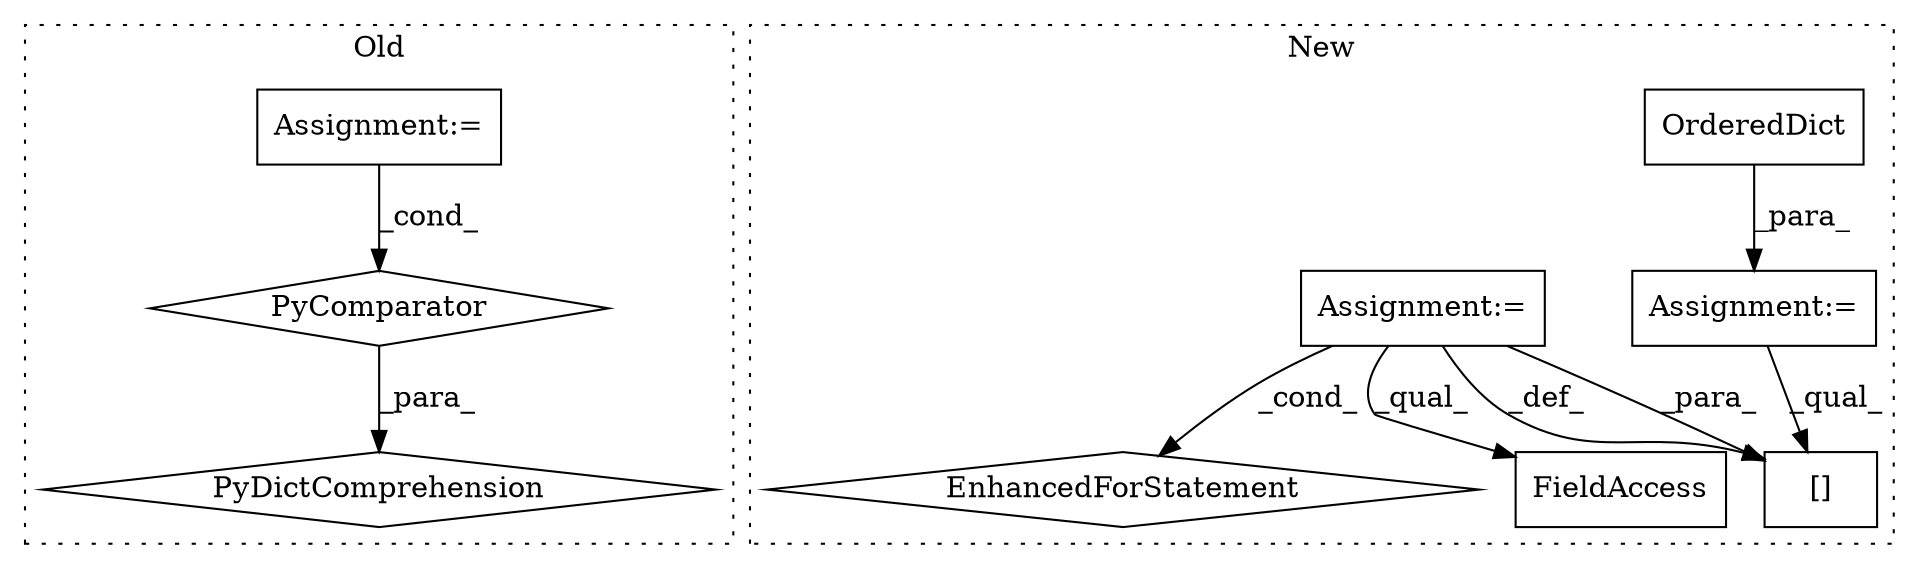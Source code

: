 digraph G {
subgraph cluster0 {
1 [label="PyDictComprehension" a="110" s="878" l="243" shape="diamond"];
3 [label="Assignment:=" a="7" s="1058" l="55" shape="box"];
4 [label="PyComparator" a="113" s="1058" l="55" shape="diamond"];
label = "Old";
style="dotted";
}
subgraph cluster1 {
2 [label="OrderedDict" a="32" s="987" l="13" shape="box"];
5 [label="Assignment:=" a="7" s="986" l="1" shape="box"];
6 [label="[]" a="2" s="1126,1142" l="12,1" shape="box"];
7 [label="Assignment:=" a="7" s="1006,1116" l="63,2" shape="box"];
8 [label="EnhancedForStatement" a="70" s="1006,1116" l="63,2" shape="diamond"];
9 [label="FieldAccess" a="22" s="1228" l="9" shape="box"];
label = "New";
style="dotted";
}
2 -> 5 [label="_para_"];
3 -> 4 [label="_cond_"];
4 -> 1 [label="_para_"];
5 -> 6 [label="_qual_"];
7 -> 8 [label="_cond_"];
7 -> 6 [label="_para_"];
7 -> 6 [label="_def_"];
7 -> 9 [label="_qual_"];
}